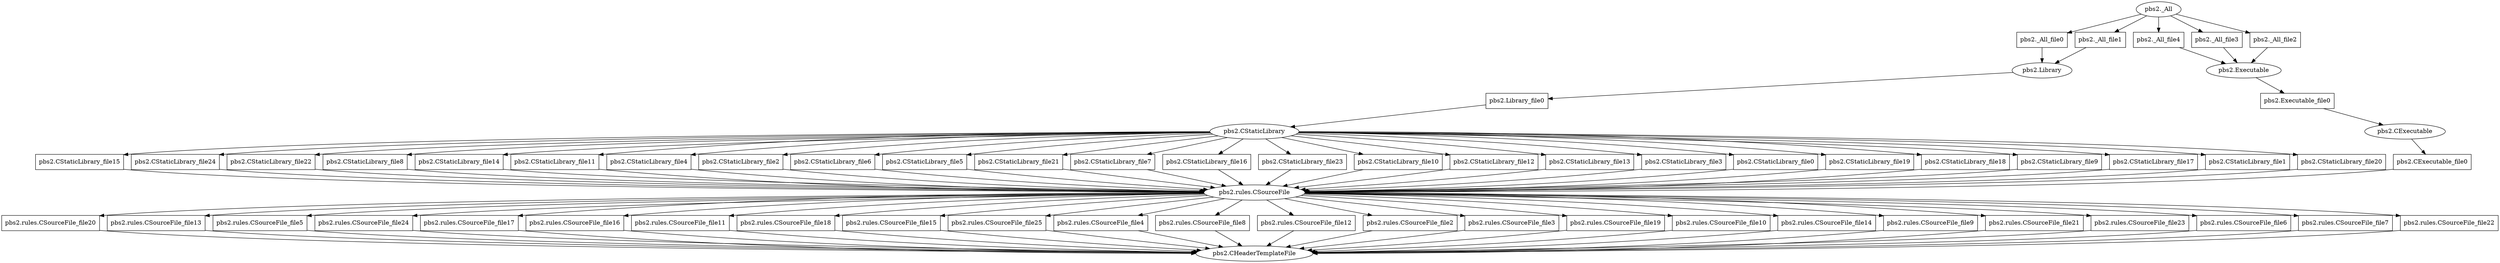 strict digraph {
	"pbs2.CExecutable_file0"	 [shape=box];
	"pbs2.CExecutable_file0" -> "pbs2.rules.CSourceFile";
	"pbs2.CExecutable" -> "pbs2.CExecutable_file0";
	"pbs2.rules.CSourceFile_file20"	 [shape=box];
	"pbs2.rules.CSourceFile" -> "pbs2.rules.CSourceFile_file20";
	"pbs2.rules.CSourceFile_file13"	 [shape=box];
	"pbs2.rules.CSourceFile" -> "pbs2.rules.CSourceFile_file13";
	"pbs2.rules.CSourceFile_file5"	 [shape=box];
	"pbs2.rules.CSourceFile" -> "pbs2.rules.CSourceFile_file5";
	"pbs2.rules.CSourceFile_file24"	 [shape=box];
	"pbs2.rules.CSourceFile" -> "pbs2.rules.CSourceFile_file24";
	"pbs2.rules.CSourceFile_file17"	 [shape=box];
	"pbs2.rules.CSourceFile" -> "pbs2.rules.CSourceFile_file17";
	"pbs2.rules.CSourceFile_file16"	 [shape=box];
	"pbs2.rules.CSourceFile" -> "pbs2.rules.CSourceFile_file16";
	"pbs2.rules.CSourceFile_file11"	 [shape=box];
	"pbs2.rules.CSourceFile" -> "pbs2.rules.CSourceFile_file11";
	"pbs2.rules.CSourceFile_file18"	 [shape=box];
	"pbs2.rules.CSourceFile" -> "pbs2.rules.CSourceFile_file18";
	"pbs2.rules.CSourceFile_file15"	 [shape=box];
	"pbs2.rules.CSourceFile" -> "pbs2.rules.CSourceFile_file15";
	"pbs2.rules.CSourceFile_file25"	 [shape=box];
	"pbs2.rules.CSourceFile" -> "pbs2.rules.CSourceFile_file25";
	"pbs2.rules.CSourceFile_file4"	 [shape=box];
	"pbs2.rules.CSourceFile" -> "pbs2.rules.CSourceFile_file4";
	"pbs2.rules.CSourceFile_file8"	 [shape=box];
	"pbs2.rules.CSourceFile" -> "pbs2.rules.CSourceFile_file8";
	"pbs2.rules.CSourceFile_file12"	 [shape=box];
	"pbs2.rules.CSourceFile" -> "pbs2.rules.CSourceFile_file12";
	"pbs2.rules.CSourceFile_file2"	 [shape=box];
	"pbs2.rules.CSourceFile" -> "pbs2.rules.CSourceFile_file2";
	"pbs2.rules.CSourceFile_file3"	 [shape=box];
	"pbs2.rules.CSourceFile" -> "pbs2.rules.CSourceFile_file3";
	"pbs2.rules.CSourceFile_file19"	 [shape=box];
	"pbs2.rules.CSourceFile" -> "pbs2.rules.CSourceFile_file19";
	"pbs2.rules.CSourceFile_file10"	 [shape=box];
	"pbs2.rules.CSourceFile" -> "pbs2.rules.CSourceFile_file10";
	"pbs2.rules.CSourceFile_file14"	 [shape=box];
	"pbs2.rules.CSourceFile" -> "pbs2.rules.CSourceFile_file14";
	"pbs2.rules.CSourceFile_file9"	 [shape=box];
	"pbs2.rules.CSourceFile" -> "pbs2.rules.CSourceFile_file9";
	"pbs2.rules.CSourceFile_file21"	 [shape=box];
	"pbs2.rules.CSourceFile" -> "pbs2.rules.CSourceFile_file21";
	"pbs2.rules.CSourceFile_file23"	 [shape=box];
	"pbs2.rules.CSourceFile" -> "pbs2.rules.CSourceFile_file23";
	"pbs2.rules.CSourceFile_file6"	 [shape=box];
	"pbs2.rules.CSourceFile" -> "pbs2.rules.CSourceFile_file6";
	"pbs2.rules.CSourceFile_file7"	 [shape=box];
	"pbs2.rules.CSourceFile" -> "pbs2.rules.CSourceFile_file7";
	"pbs2.rules.CSourceFile_file22"	 [shape=box];
	"pbs2.rules.CSourceFile" -> "pbs2.rules.CSourceFile_file22";
	"pbs2.rules.CSourceFile_file20" -> "pbs2.CHeaderTemplateFile";
	"pbs2.rules.CSourceFile_file13" -> "pbs2.CHeaderTemplateFile";
	"pbs2.rules.CSourceFile_file5" -> "pbs2.CHeaderTemplateFile";
	"pbs2.rules.CSourceFile_file24" -> "pbs2.CHeaderTemplateFile";
	"pbs2.rules.CSourceFile_file17" -> "pbs2.CHeaderTemplateFile";
	"pbs2.rules.CSourceFile_file16" -> "pbs2.CHeaderTemplateFile";
	"pbs2.rules.CSourceFile_file11" -> "pbs2.CHeaderTemplateFile";
	"pbs2.rules.CSourceFile_file18" -> "pbs2.CHeaderTemplateFile";
	"pbs2.rules.CSourceFile_file15" -> "pbs2.CHeaderTemplateFile";
	"pbs2.rules.CSourceFile_file25" -> "pbs2.CHeaderTemplateFile";
	"pbs2.rules.CSourceFile_file4" -> "pbs2.CHeaderTemplateFile";
	"pbs2.rules.CSourceFile_file8" -> "pbs2.CHeaderTemplateFile";
	"pbs2.rules.CSourceFile_file12" -> "pbs2.CHeaderTemplateFile";
	"pbs2.rules.CSourceFile_file2" -> "pbs2.CHeaderTemplateFile";
	"pbs2.rules.CSourceFile_file3" -> "pbs2.CHeaderTemplateFile";
	"pbs2.rules.CSourceFile_file19" -> "pbs2.CHeaderTemplateFile";
	"pbs2.rules.CSourceFile_file10" -> "pbs2.CHeaderTemplateFile";
	"pbs2.rules.CSourceFile_file14" -> "pbs2.CHeaderTemplateFile";
	"pbs2.rules.CSourceFile_file9" -> "pbs2.CHeaderTemplateFile";
	"pbs2.rules.CSourceFile_file21" -> "pbs2.CHeaderTemplateFile";
	"pbs2.rules.CSourceFile_file23" -> "pbs2.CHeaderTemplateFile";
	"pbs2.rules.CSourceFile_file6" -> "pbs2.CHeaderTemplateFile";
	"pbs2.rules.CSourceFile_file7" -> "pbs2.CHeaderTemplateFile";
	"pbs2.rules.CSourceFile_file22" -> "pbs2.CHeaderTemplateFile";
	"pbs2._All_file0"	 [shape=box];
	"pbs2._All_file0" -> "pbs2.Library";
	"pbs2._All" -> "pbs2._All_file0";
	"pbs2._All_file1"	 [shape=box];
	"pbs2._All" -> "pbs2._All_file1";
	"pbs2._All_file4"	 [shape=box];
	"pbs2._All" -> "pbs2._All_file4";
	"pbs2._All_file3"	 [shape=box];
	"pbs2._All" -> "pbs2._All_file3";
	"pbs2._All_file2"	 [shape=box];
	"pbs2._All" -> "pbs2._All_file2";
	"pbs2._All_file1" -> "pbs2.Library";
	"pbs2._All_file4" -> "pbs2.Executable";
	"pbs2._All_file3" -> "pbs2.Executable";
	"pbs2._All_file2" -> "pbs2.Executable";
	"pbs2.Library_file0"	 [shape=box];
	"pbs2.Library" -> "pbs2.Library_file0";
	"pbs2.Library_file0" -> "pbs2.CStaticLibrary";
	"pbs2.Executable_file0"	 [shape=box];
	"pbs2.Executable" -> "pbs2.Executable_file0";
	"pbs2.Executable_file0" -> "pbs2.CExecutable";
	"pbs2.CStaticLibrary_file15"	 [shape=box];
	"pbs2.CStaticLibrary" -> "pbs2.CStaticLibrary_file15";
	"pbs2.CStaticLibrary_file24"	 [shape=box];
	"pbs2.CStaticLibrary" -> "pbs2.CStaticLibrary_file24";
	"pbs2.CStaticLibrary_file22"	 [shape=box];
	"pbs2.CStaticLibrary" -> "pbs2.CStaticLibrary_file22";
	"pbs2.CStaticLibrary_file8"	 [shape=box];
	"pbs2.CStaticLibrary" -> "pbs2.CStaticLibrary_file8";
	"pbs2.CStaticLibrary_file14"	 [shape=box];
	"pbs2.CStaticLibrary" -> "pbs2.CStaticLibrary_file14";
	"pbs2.CStaticLibrary_file11"	 [shape=box];
	"pbs2.CStaticLibrary" -> "pbs2.CStaticLibrary_file11";
	"pbs2.CStaticLibrary_file4"	 [shape=box];
	"pbs2.CStaticLibrary" -> "pbs2.CStaticLibrary_file4";
	"pbs2.CStaticLibrary_file2"	 [shape=box];
	"pbs2.CStaticLibrary" -> "pbs2.CStaticLibrary_file2";
	"pbs2.CStaticLibrary_file6"	 [shape=box];
	"pbs2.CStaticLibrary" -> "pbs2.CStaticLibrary_file6";
	"pbs2.CStaticLibrary_file5"	 [shape=box];
	"pbs2.CStaticLibrary" -> "pbs2.CStaticLibrary_file5";
	"pbs2.CStaticLibrary_file21"	 [shape=box];
	"pbs2.CStaticLibrary" -> "pbs2.CStaticLibrary_file21";
	"pbs2.CStaticLibrary_file7"	 [shape=box];
	"pbs2.CStaticLibrary" -> "pbs2.CStaticLibrary_file7";
	"pbs2.CStaticLibrary_file16"	 [shape=box];
	"pbs2.CStaticLibrary" -> "pbs2.CStaticLibrary_file16";
	"pbs2.CStaticLibrary_file23"	 [shape=box];
	"pbs2.CStaticLibrary" -> "pbs2.CStaticLibrary_file23";
	"pbs2.CStaticLibrary_file10"	 [shape=box];
	"pbs2.CStaticLibrary" -> "pbs2.CStaticLibrary_file10";
	"pbs2.CStaticLibrary_file12"	 [shape=box];
	"pbs2.CStaticLibrary" -> "pbs2.CStaticLibrary_file12";
	"pbs2.CStaticLibrary_file13"	 [shape=box];
	"pbs2.CStaticLibrary" -> "pbs2.CStaticLibrary_file13";
	"pbs2.CStaticLibrary_file3"	 [shape=box];
	"pbs2.CStaticLibrary" -> "pbs2.CStaticLibrary_file3";
	"pbs2.CStaticLibrary_file0"	 [shape=box];
	"pbs2.CStaticLibrary" -> "pbs2.CStaticLibrary_file0";
	"pbs2.CStaticLibrary_file19"	 [shape=box];
	"pbs2.CStaticLibrary" -> "pbs2.CStaticLibrary_file19";
	"pbs2.CStaticLibrary_file18"	 [shape=box];
	"pbs2.CStaticLibrary" -> "pbs2.CStaticLibrary_file18";
	"pbs2.CStaticLibrary_file9"	 [shape=box];
	"pbs2.CStaticLibrary" -> "pbs2.CStaticLibrary_file9";
	"pbs2.CStaticLibrary_file17"	 [shape=box];
	"pbs2.CStaticLibrary" -> "pbs2.CStaticLibrary_file17";
	"pbs2.CStaticLibrary_file1"	 [shape=box];
	"pbs2.CStaticLibrary" -> "pbs2.CStaticLibrary_file1";
	"pbs2.CStaticLibrary_file20"	 [shape=box];
	"pbs2.CStaticLibrary" -> "pbs2.CStaticLibrary_file20";
	"pbs2.CStaticLibrary_file15" -> "pbs2.rules.CSourceFile";
	"pbs2.CStaticLibrary_file24" -> "pbs2.rules.CSourceFile";
	"pbs2.CStaticLibrary_file22" -> "pbs2.rules.CSourceFile";
	"pbs2.CStaticLibrary_file8" -> "pbs2.rules.CSourceFile";
	"pbs2.CStaticLibrary_file14" -> "pbs2.rules.CSourceFile";
	"pbs2.CStaticLibrary_file11" -> "pbs2.rules.CSourceFile";
	"pbs2.CStaticLibrary_file4" -> "pbs2.rules.CSourceFile";
	"pbs2.CStaticLibrary_file2" -> "pbs2.rules.CSourceFile";
	"pbs2.CStaticLibrary_file6" -> "pbs2.rules.CSourceFile";
	"pbs2.CStaticLibrary_file5" -> "pbs2.rules.CSourceFile";
	"pbs2.CStaticLibrary_file21" -> "pbs2.rules.CSourceFile";
	"pbs2.CStaticLibrary_file7" -> "pbs2.rules.CSourceFile";
	"pbs2.CStaticLibrary_file16" -> "pbs2.rules.CSourceFile";
	"pbs2.CStaticLibrary_file23" -> "pbs2.rules.CSourceFile";
	"pbs2.CStaticLibrary_file10" -> "pbs2.rules.CSourceFile";
	"pbs2.CStaticLibrary_file12" -> "pbs2.rules.CSourceFile";
	"pbs2.CStaticLibrary_file13" -> "pbs2.rules.CSourceFile";
	"pbs2.CStaticLibrary_file3" -> "pbs2.rules.CSourceFile";
	"pbs2.CStaticLibrary_file0" -> "pbs2.rules.CSourceFile";
	"pbs2.CStaticLibrary_file19" -> "pbs2.rules.CSourceFile";
	"pbs2.CStaticLibrary_file18" -> "pbs2.rules.CSourceFile";
	"pbs2.CStaticLibrary_file9" -> "pbs2.rules.CSourceFile";
	"pbs2.CStaticLibrary_file17" -> "pbs2.rules.CSourceFile";
	"pbs2.CStaticLibrary_file1" -> "pbs2.rules.CSourceFile";
	"pbs2.CStaticLibrary_file20" -> "pbs2.rules.CSourceFile";
}
